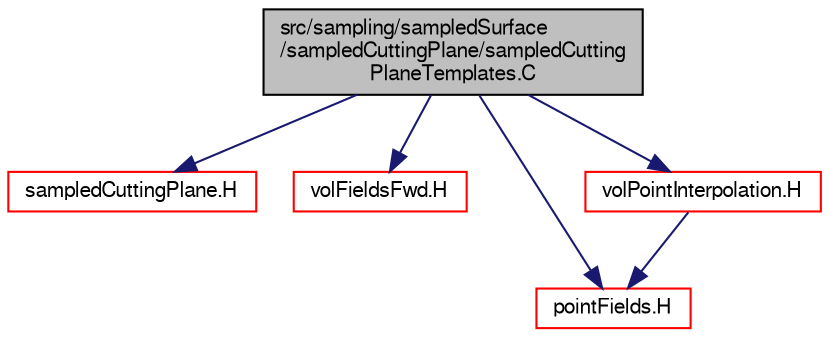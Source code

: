 digraph "src/sampling/sampledSurface/sampledCuttingPlane/sampledCuttingPlaneTemplates.C"
{
  bgcolor="transparent";
  edge [fontname="FreeSans",fontsize="10",labelfontname="FreeSans",labelfontsize="10"];
  node [fontname="FreeSans",fontsize="10",shape=record];
  Node0 [label="src/sampling/sampledSurface\l/sampledCuttingPlane/sampledCutting\lPlaneTemplates.C",height=0.2,width=0.4,color="black", fillcolor="grey75", style="filled", fontcolor="black"];
  Node0 -> Node1 [color="midnightblue",fontsize="10",style="solid",fontname="FreeSans"];
  Node1 [label="sampledCuttingPlane.H",height=0.2,width=0.4,color="red",URL="$a14741.html"];
  Node0 -> Node147 [color="midnightblue",fontsize="10",style="solid",fontname="FreeSans"];
  Node147 [label="volFieldsFwd.H",height=0.2,width=0.4,color="red",URL="$a02753.html"];
  Node0 -> Node277 [color="midnightblue",fontsize="10",style="solid",fontname="FreeSans"];
  Node277 [label="pointFields.H",height=0.2,width=0.4,color="red",URL="$a09881.html"];
  Node0 -> Node352 [color="midnightblue",fontsize="10",style="solid",fontname="FreeSans"];
  Node352 [label="volPointInterpolation.H",height=0.2,width=0.4,color="red",URL="$a04340.html"];
  Node352 -> Node277 [color="midnightblue",fontsize="10",style="solid",fontname="FreeSans"];
}
